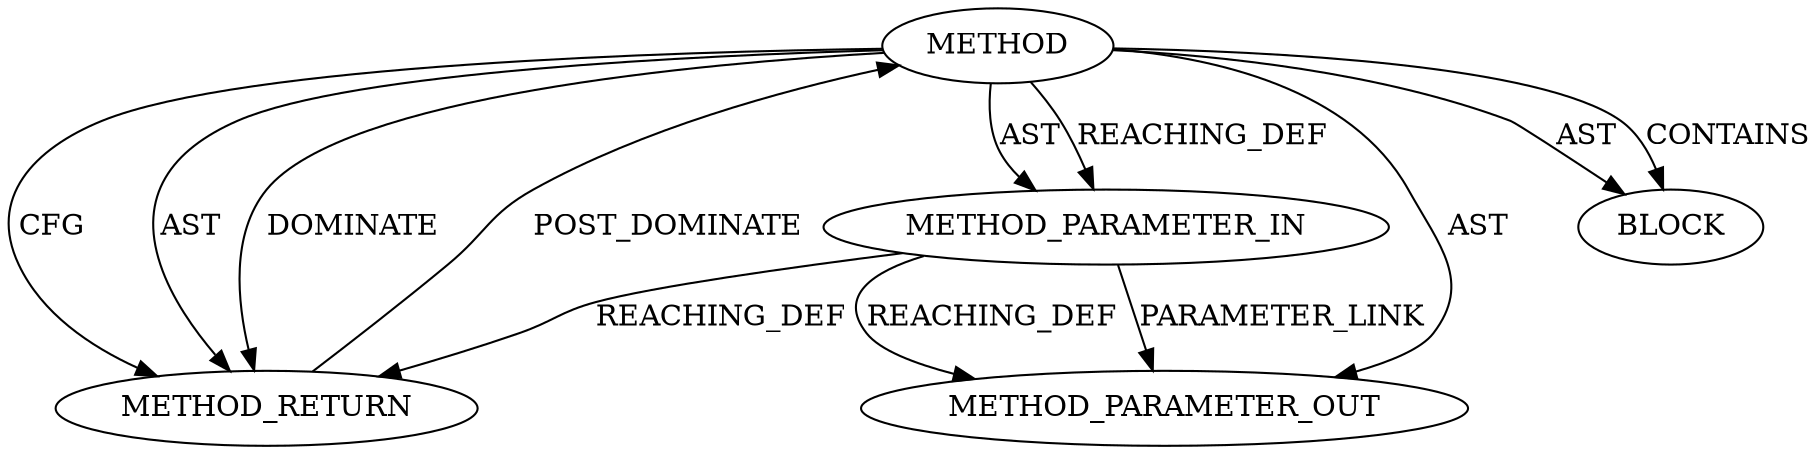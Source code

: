 digraph {
  20629 [label=METHOD AST_PARENT_TYPE="NAMESPACE_BLOCK" AST_PARENT_FULL_NAME="<global>" ORDER=0 CODE="<empty>" FULL_NAME="cancel_work_sync" IS_EXTERNAL=true FILENAME="<empty>" SIGNATURE="" NAME="cancel_work_sync"]
  20632 [label=METHOD_RETURN ORDER=2 CODE="RET" TYPE_FULL_NAME="ANY" EVALUATION_STRATEGY="BY_VALUE"]
  20631 [label=BLOCK ORDER=1 ARGUMENT_INDEX=1 CODE="<empty>" TYPE_FULL_NAME="ANY"]
  20630 [label=METHOD_PARAMETER_IN ORDER=1 CODE="p1" IS_VARIADIC=false TYPE_FULL_NAME="ANY" EVALUATION_STRATEGY="BY_VALUE" INDEX=1 NAME="p1"]
  22258 [label=METHOD_PARAMETER_OUT ORDER=1 CODE="p1" IS_VARIADIC=false TYPE_FULL_NAME="ANY" EVALUATION_STRATEGY="BY_VALUE" INDEX=1 NAME="p1"]
  20629 -> 20631 [label=AST ]
  20629 -> 20630 [label=AST ]
  20630 -> 22258 [label=REACHING_DEF VARIABLE="p1"]
  20630 -> 20632 [label=REACHING_DEF VARIABLE="p1"]
  20629 -> 20632 [label=CFG ]
  20630 -> 22258 [label=PARAMETER_LINK ]
  20632 -> 20629 [label=POST_DOMINATE ]
  20629 -> 20632 [label=AST ]
  20629 -> 22258 [label=AST ]
  20629 -> 20632 [label=DOMINATE ]
  20629 -> 20631 [label=CONTAINS ]
  20629 -> 20630 [label=REACHING_DEF VARIABLE=""]
}
